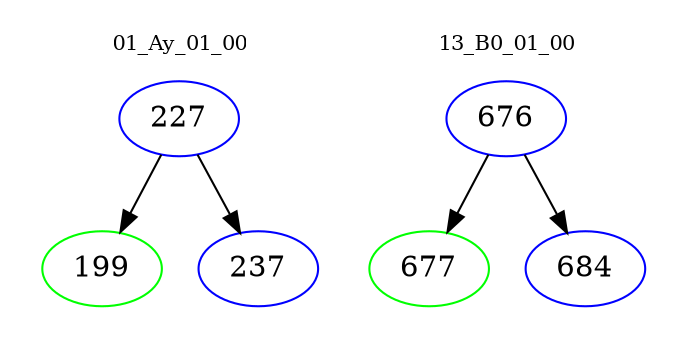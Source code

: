digraph{
subgraph cluster_0 {
color = white
label = "01_Ay_01_00";
fontsize=10;
T0_227 [label="227", color="blue"]
T0_227 -> T0_199 [color="black"]
T0_199 [label="199", color="green"]
T0_227 -> T0_237 [color="black"]
T0_237 [label="237", color="blue"]
}
subgraph cluster_1 {
color = white
label = "13_B0_01_00";
fontsize=10;
T1_676 [label="676", color="blue"]
T1_676 -> T1_677 [color="black"]
T1_677 [label="677", color="green"]
T1_676 -> T1_684 [color="black"]
T1_684 [label="684", color="blue"]
}
}
